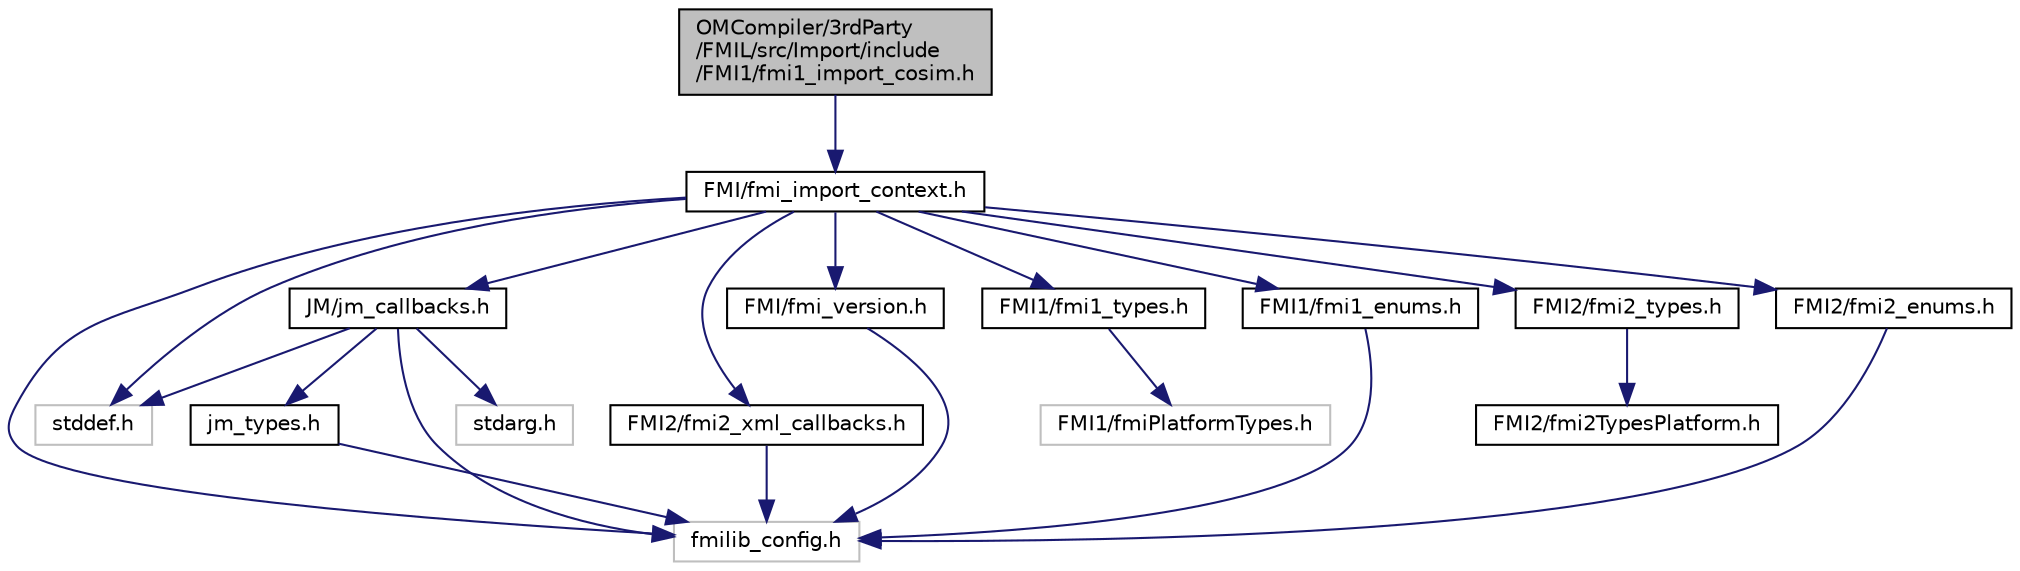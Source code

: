 digraph "OMCompiler/3rdParty/FMIL/src/Import/include/FMI1/fmi1_import_cosim.h"
{
  edge [fontname="Helvetica",fontsize="10",labelfontname="Helvetica",labelfontsize="10"];
  node [fontname="Helvetica",fontsize="10",shape=record];
  Node0 [label="OMCompiler/3rdParty\l/FMIL/src/Import/include\l/FMI1/fmi1_import_cosim.h",height=0.2,width=0.4,color="black", fillcolor="grey75", style="filled", fontcolor="black"];
  Node0 -> Node1 [color="midnightblue",fontsize="10",style="solid",fontname="Helvetica"];
  Node1 [label="FMI/fmi_import_context.h",height=0.2,width=0.4,color="black", fillcolor="white", style="filled",URL="$d9/de4/fmi__import__context_8h.html",tooltip="Import context is the entry point to the library. It is used to initialize, unzip, get FMI version and start parsing. "];
  Node1 -> Node2 [color="midnightblue",fontsize="10",style="solid",fontname="Helvetica"];
  Node2 [label="stddef.h",height=0.2,width=0.4,color="grey75", fillcolor="white", style="filled"];
  Node1 -> Node3 [color="midnightblue",fontsize="10",style="solid",fontname="Helvetica"];
  Node3 [label="fmilib_config.h",height=0.2,width=0.4,color="grey75", fillcolor="white", style="filled"];
  Node1 -> Node4 [color="midnightblue",fontsize="10",style="solid",fontname="Helvetica"];
  Node4 [label="JM/jm_callbacks.h",height=0.2,width=0.4,color="black", fillcolor="white", style="filled",URL="$dd/d42/jm__callbacks_8h.html"];
  Node4 -> Node2 [color="midnightblue",fontsize="10",style="solid",fontname="Helvetica"];
  Node4 -> Node5 [color="midnightblue",fontsize="10",style="solid",fontname="Helvetica"];
  Node5 [label="stdarg.h",height=0.2,width=0.4,color="grey75", fillcolor="white", style="filled"];
  Node4 -> Node3 [color="midnightblue",fontsize="10",style="solid",fontname="Helvetica"];
  Node4 -> Node6 [color="midnightblue",fontsize="10",style="solid",fontname="Helvetica"];
  Node6 [label="jm_types.h",height=0.2,width=0.4,color="black", fillcolor="white", style="filled",URL="$d2/d4d/jm__types_8h.html"];
  Node6 -> Node3 [color="midnightblue",fontsize="10",style="solid",fontname="Helvetica"];
  Node1 -> Node7 [color="midnightblue",fontsize="10",style="solid",fontname="Helvetica"];
  Node7 [label="FMI2/fmi2_xml_callbacks.h",height=0.2,width=0.4,color="black", fillcolor="white", style="filled",URL="$d0/d4f/fmi2__xml__callbacks_8h.html"];
  Node7 -> Node3 [color="midnightblue",fontsize="10",style="solid",fontname="Helvetica"];
  Node1 -> Node8 [color="midnightblue",fontsize="10",style="solid",fontname="Helvetica"];
  Node8 [label="FMI/fmi_version.h",height=0.2,width=0.4,color="black", fillcolor="white", style="filled",URL="$dc/dd6/fmi__version_8h.html",tooltip="Enum defining supported FMI versions. "];
  Node8 -> Node3 [color="midnightblue",fontsize="10",style="solid",fontname="Helvetica"];
  Node1 -> Node9 [color="midnightblue",fontsize="10",style="solid",fontname="Helvetica"];
  Node9 [label="FMI1/fmi1_types.h",height=0.2,width=0.4,color="black", fillcolor="white", style="filled",URL="$de/df3/fmi1__types_8h.html"];
  Node9 -> Node10 [color="midnightblue",fontsize="10",style="solid",fontname="Helvetica"];
  Node10 [label="FMI1/fmiPlatformTypes.h",height=0.2,width=0.4,color="grey75", fillcolor="white", style="filled"];
  Node1 -> Node11 [color="midnightblue",fontsize="10",style="solid",fontname="Helvetica"];
  Node11 [label="FMI1/fmi1_enums.h",height=0.2,width=0.4,color="black", fillcolor="white", style="filled",URL="$d4/d11/fmi1__enums_8h.html",tooltip="Definions the enum types used with FMI 1.0 libs. "];
  Node11 -> Node3 [color="midnightblue",fontsize="10",style="solid",fontname="Helvetica"];
  Node1 -> Node12 [color="midnightblue",fontsize="10",style="solid",fontname="Helvetica"];
  Node12 [label="FMI2/fmi2_types.h",height=0.2,width=0.4,color="black", fillcolor="white", style="filled",URL="$d1/dac/fmi2__types_8h.html"];
  Node12 -> Node13 [color="midnightblue",fontsize="10",style="solid",fontname="Helvetica"];
  Node13 [label="FMI2/fmi2TypesPlatform.h",height=0.2,width=0.4,color="black", fillcolor="white", style="filled",URL="$da/d5b/3rd_party_2_f_m_i_l_2_third_party_2_f_m_i_2default_2_f_m_i2_2fmi2_types_platform_8h.html"];
  Node1 -> Node14 [color="midnightblue",fontsize="10",style="solid",fontname="Helvetica"];
  Node14 [label="FMI2/fmi2_enums.h",height=0.2,width=0.4,color="black", fillcolor="white", style="filled",URL="$d8/d6c/fmi2__enums_8h.html",tooltip="Definions the enum types used with FMI 2.0 libs. "];
  Node14 -> Node3 [color="midnightblue",fontsize="10",style="solid",fontname="Helvetica"];
}
